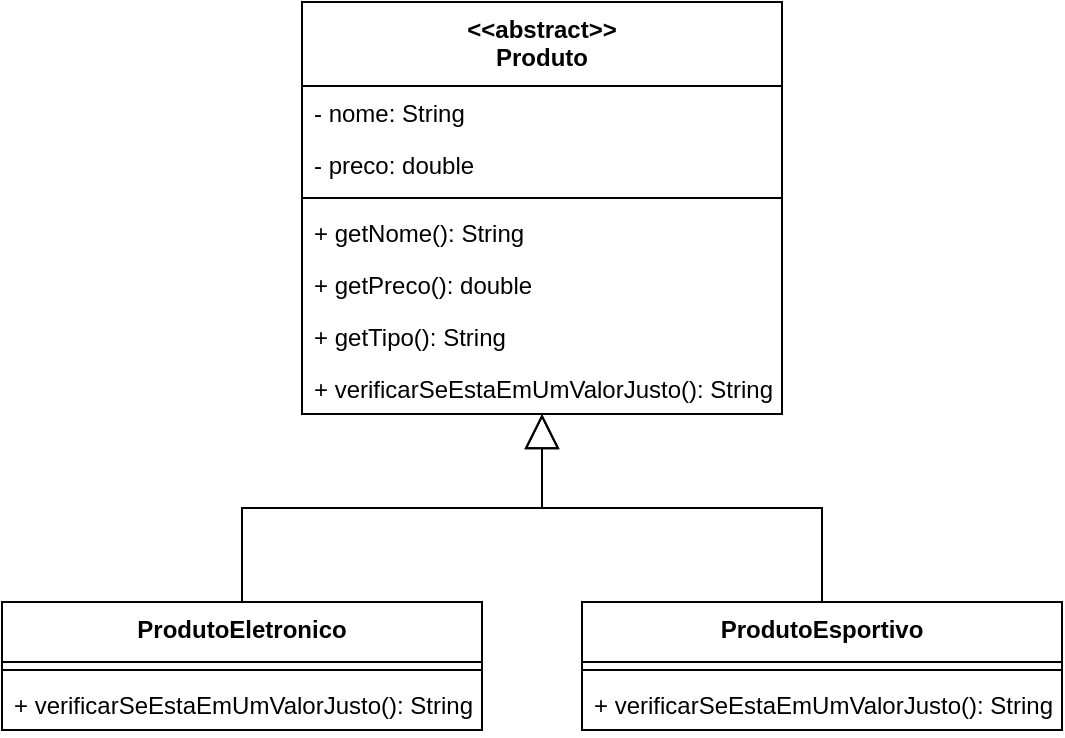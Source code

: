 <mxfile>
    <diagram name="Página-1" id="OQPNhpq00jlVtxKzGsJJ">
        <mxGraphModel dx="1294" dy="663" grid="1" gridSize="10" guides="1" tooltips="1" connect="1" arrows="1" fold="1" page="1" pageScale="1" pageWidth="827" pageHeight="1169" math="0" shadow="0">
            <root>
                <mxCell id="0"/>
                <mxCell id="1" parent="0"/>
                <mxCell id="58" style="edgeStyle=orthogonalEdgeStyle;html=1;endArrow=block;rounded=0;endSize=15;endFill=0;" parent="1" source="-Nvpflhu0W0NFWy76Kld-53" target="2" edge="1">
                    <mxGeometry relative="1" as="geometry"/>
                </mxCell>
                <mxCell id="-Nvpflhu0W0NFWy76Kld-53" value="ProdutoEletronico" style="swimlane;fontStyle=1;align=center;verticalAlign=top;childLayout=stackLayout;horizontal=1;startSize=30;horizontalStack=0;resizeParent=1;resizeParentMax=0;resizeLast=0;collapsible=0;marginBottom=0;whiteSpace=wrap;html=1;" parent="1" vertex="1">
                    <mxGeometry x="-110" y="640" width="240" height="64" as="geometry"/>
                </mxCell>
                <mxCell id="-Nvpflhu0W0NFWy76Kld-56" value="" style="line;strokeWidth=1;fillColor=none;align=left;verticalAlign=middle;spacingTop=-1;spacingLeft=3;spacingRight=3;rotatable=0;labelPosition=right;points=[];portConstraint=eastwest;strokeColor=inherit;" parent="-Nvpflhu0W0NFWy76Kld-53" vertex="1">
                    <mxGeometry y="30" width="240" height="8" as="geometry"/>
                </mxCell>
                <mxCell id="41" value="+ verificarSeEstaEmUmValorJusto(): String" style="text;strokeColor=none;fillColor=none;align=left;verticalAlign=top;spacingLeft=4;spacingRight=4;overflow=hidden;rotatable=0;points=[[0,0.5],[1,0.5]];portConstraint=eastwest;whiteSpace=wrap;html=1;" parent="-Nvpflhu0W0NFWy76Kld-53" vertex="1">
                    <mxGeometry y="38" width="240" height="26" as="geometry"/>
                </mxCell>
                <mxCell id="2" value="&amp;lt;&amp;lt;abstract&amp;gt;&amp;gt;&lt;br&gt;Produto" style="swimlane;fontStyle=1;align=center;verticalAlign=top;childLayout=stackLayout;horizontal=1;startSize=42;horizontalStack=0;resizeParent=1;resizeParentMax=0;resizeLast=0;collapsible=0;marginBottom=0;whiteSpace=wrap;html=1;" parent="1" vertex="1">
                    <mxGeometry x="40" y="340" width="240" height="206" as="geometry"/>
                </mxCell>
                <mxCell id="51" value="- nome: String" style="text;strokeColor=none;fillColor=none;align=left;verticalAlign=top;spacingLeft=4;spacingRight=4;overflow=hidden;rotatable=0;points=[[0,0.5],[1,0.5]];portConstraint=eastwest;whiteSpace=wrap;html=1;" parent="2" vertex="1">
                    <mxGeometry y="42" width="240" height="26" as="geometry"/>
                </mxCell>
                <mxCell id="52" value="- preco: double" style="text;strokeColor=none;fillColor=none;align=left;verticalAlign=top;spacingLeft=4;spacingRight=4;overflow=hidden;rotatable=0;points=[[0,0.5],[1,0.5]];portConstraint=eastwest;whiteSpace=wrap;html=1;" parent="2" vertex="1">
                    <mxGeometry y="68" width="240" height="26" as="geometry"/>
                </mxCell>
                <mxCell id="5" value="" style="line;strokeWidth=1;fillColor=none;align=left;verticalAlign=middle;spacingTop=-1;spacingLeft=3;spacingRight=3;rotatable=0;labelPosition=right;points=[];portConstraint=eastwest;strokeColor=inherit;" parent="2" vertex="1">
                    <mxGeometry y="94" width="240" height="8" as="geometry"/>
                </mxCell>
                <mxCell id="53" value="+ getNome(): String" style="text;strokeColor=none;fillColor=none;align=left;verticalAlign=top;spacingLeft=4;spacingRight=4;overflow=hidden;rotatable=0;points=[[0,0.5],[1,0.5]];portConstraint=eastwest;whiteSpace=wrap;html=1;" parent="2" vertex="1">
                    <mxGeometry y="102" width="240" height="26" as="geometry"/>
                </mxCell>
                <mxCell id="50" value="+ getPreco(): double" style="text;strokeColor=none;fillColor=none;align=left;verticalAlign=top;spacingLeft=4;spacingRight=4;overflow=hidden;rotatable=0;points=[[0,0.5],[1,0.5]];portConstraint=eastwest;whiteSpace=wrap;html=1;" parent="2" vertex="1">
                    <mxGeometry y="128" width="240" height="26" as="geometry"/>
                </mxCell>
                <mxCell id="60" value="+ getTipo(): String" style="text;strokeColor=none;fillColor=none;align=left;verticalAlign=top;spacingLeft=4;spacingRight=4;overflow=hidden;rotatable=0;points=[[0,0.5],[1,0.5]];portConstraint=eastwest;whiteSpace=wrap;html=1;" vertex="1" parent="2">
                    <mxGeometry y="154" width="240" height="26" as="geometry"/>
                </mxCell>
                <mxCell id="54" value="+ verificarSeEstaEmUmValorJusto(): String" style="text;strokeColor=none;fillColor=none;align=left;verticalAlign=top;spacingLeft=4;spacingRight=4;overflow=hidden;rotatable=0;points=[[0,0.5],[1,0.5]];portConstraint=eastwest;whiteSpace=wrap;html=1;" parent="2" vertex="1">
                    <mxGeometry y="180" width="240" height="26" as="geometry"/>
                </mxCell>
                <mxCell id="59" style="edgeStyle=orthogonalEdgeStyle;html=1;rounded=0;endSize=15;endArrow=block;endFill=0;" parent="1" source="55" target="2" edge="1">
                    <mxGeometry relative="1" as="geometry"/>
                </mxCell>
                <mxCell id="55" value="ProdutoEsportivo" style="swimlane;fontStyle=1;align=center;verticalAlign=top;childLayout=stackLayout;horizontal=1;startSize=30;horizontalStack=0;resizeParent=1;resizeParentMax=0;resizeLast=0;collapsible=0;marginBottom=0;whiteSpace=wrap;html=1;" parent="1" vertex="1">
                    <mxGeometry x="180" y="640" width="240" height="64" as="geometry"/>
                </mxCell>
                <mxCell id="56" value="" style="line;strokeWidth=1;fillColor=none;align=left;verticalAlign=middle;spacingTop=-1;spacingLeft=3;spacingRight=3;rotatable=0;labelPosition=right;points=[];portConstraint=eastwest;strokeColor=inherit;" parent="55" vertex="1">
                    <mxGeometry y="30" width="240" height="8" as="geometry"/>
                </mxCell>
                <mxCell id="57" value="+ verificarSeEstaEmUmValorJusto(): String" style="text;strokeColor=none;fillColor=none;align=left;verticalAlign=top;spacingLeft=4;spacingRight=4;overflow=hidden;rotatable=0;points=[[0,0.5],[1,0.5]];portConstraint=eastwest;whiteSpace=wrap;html=1;" parent="55" vertex="1">
                    <mxGeometry y="38" width="240" height="26" as="geometry"/>
                </mxCell>
            </root>
        </mxGraphModel>
    </diagram>
</mxfile>